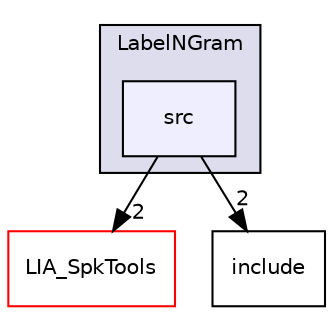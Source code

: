digraph "LIA_Utils/LabelNGram/src" {
  compound=true
  node [ fontsize="10", fontname="Helvetica"];
  edge [ labelfontsize="10", labelfontname="Helvetica"];
  subgraph clusterdir_9cbce39a1c55326e924543e2b48f4f2d {
    graph [ bgcolor="#ddddee", pencolor="black", label="LabelNGram" fontname="Helvetica", fontsize="10", URL="dir_9cbce39a1c55326e924543e2b48f4f2d.html"]
  dir_1b40ddcfbef1767bd3fc3310a911b77e [shape=box, label="src", style="filled", fillcolor="#eeeeff", pencolor="black", URL="dir_1b40ddcfbef1767bd3fc3310a911b77e.html"];
  }
  dir_7b9f40c7474acebf25e66f966c5b9c6a [shape=box label="LIA_SpkTools" fillcolor="white" style="filled" color="red" URL="dir_7b9f40c7474acebf25e66f966c5b9c6a.html"];
  dir_9d8259befafd29f2d21cbb1937c9726f [shape=box label="include" URL="dir_9d8259befafd29f2d21cbb1937c9726f.html"];
  dir_1b40ddcfbef1767bd3fc3310a911b77e->dir_7b9f40c7474acebf25e66f966c5b9c6a [headlabel="2", labeldistance=1.5 headhref="dir_000134_000110.html"];
  dir_1b40ddcfbef1767bd3fc3310a911b77e->dir_9d8259befafd29f2d21cbb1937c9726f [headlabel="2", labeldistance=1.5 headhref="dir_000134_000133.html"];
}
